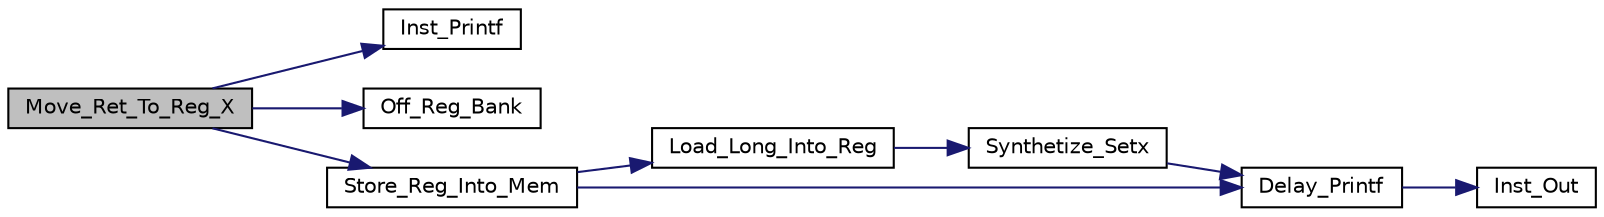 digraph "Move_Ret_To_Reg_X"
{
  edge [fontname="Helvetica",fontsize="10",labelfontname="Helvetica",labelfontsize="10"];
  node [fontname="Helvetica",fontsize="10",shape=record];
  rankdir="LR";
  Node1 [label="Move_Ret_To_Reg_X",height=0.2,width=0.4,color="black", fillcolor="grey75", style="filled", fontcolor="black"];
  Node1 -> Node2 [color="midnightblue",fontsize="10",style="solid",fontname="Helvetica"];
  Node2 [label="Inst_Printf",height=0.2,width=0.4,color="black", fillcolor="white", style="filled",URL="$ma2asm_8c.html#afeaa1e73d1371e09e196c12b114b9845"];
  Node1 -> Node3 [color="midnightblue",fontsize="10",style="solid",fontname="Helvetica"];
  Node3 [label="Off_Reg_Bank",height=0.2,width=0.4,color="black", fillcolor="white", style="filled",URL="$ix86__any_8c.html#aab686898f03d34812752021cc286a934"];
  Node1 -> Node4 [color="midnightblue",fontsize="10",style="solid",fontname="Helvetica"];
  Node4 [label="Store_Reg_Into_Mem",height=0.2,width=0.4,color="black", fillcolor="white", style="filled",URL="$sparc64__any_8c.html#a56d8aa2471bf221a24724f0938e716de"];
  Node4 -> Node5 [color="midnightblue",fontsize="10",style="solid",fontname="Helvetica"];
  Node5 [label="Load_Long_Into_Reg",height=0.2,width=0.4,color="black", fillcolor="white", style="filled",URL="$sparc64__any_8c.html#a094fd54e2a708195a6a463d35639eb70"];
  Node5 -> Node6 [color="midnightblue",fontsize="10",style="solid",fontname="Helvetica"];
  Node6 [label="Synthetize_Setx",height=0.2,width=0.4,color="black", fillcolor="white", style="filled",URL="$sparc64__any_8c.html#a7c17750a2367a1023769b227884b760c"];
  Node6 -> Node7 [color="midnightblue",fontsize="10",style="solid",fontname="Helvetica"];
  Node7 [label="Delay_Printf",height=0.2,width=0.4,color="black", fillcolor="white", style="filled",URL="$sparc64__any_8c.html#a7884ec03fffa38e282f499d97aac3ee2"];
  Node7 -> Node8 [color="midnightblue",fontsize="10",style="solid",fontname="Helvetica"];
  Node8 [label="Inst_Out",height=0.2,width=0.4,color="black", fillcolor="white", style="filled",URL="$ma2asm_8c.html#a9608e324baa0506520d6ae9b95ae89ab"];
  Node4 -> Node7 [color="midnightblue",fontsize="10",style="solid",fontname="Helvetica"];
}
